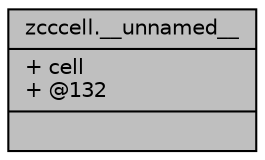 digraph "zcccell.__unnamed__"
{
 // INTERACTIVE_SVG=YES
  bgcolor="transparent";
  edge [fontname="Helvetica",fontsize="10",labelfontname="Helvetica",labelfontsize="10"];
  node [fontname="Helvetica",fontsize="10",shape=record];
  Node262 [label="{zcccell.__unnamed__\n|+ cell\l+ @132\l|}",height=0.2,width=0.4,color="black", fillcolor="grey75", style="filled", fontcolor="black"];
}
